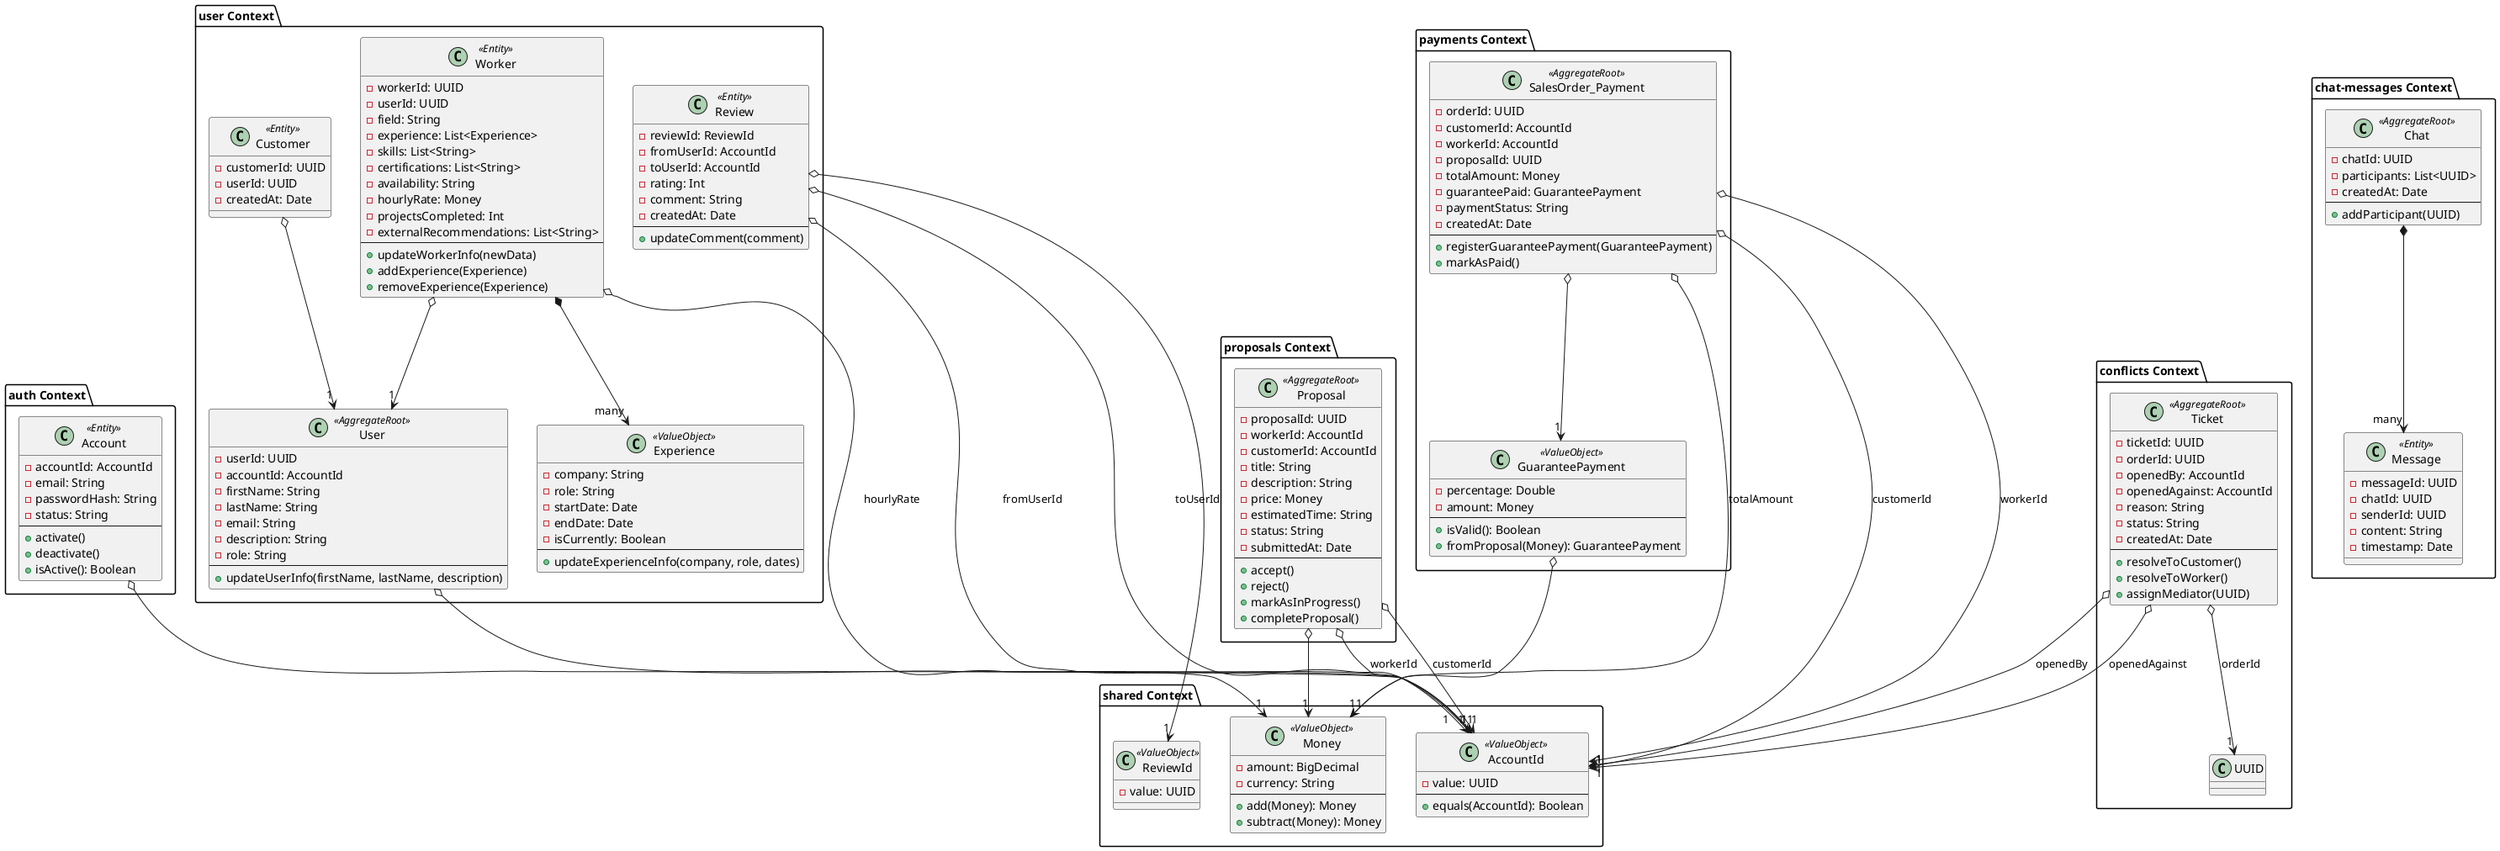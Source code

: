 @startuml classDiagram

' Shared Context
package "shared Context" {
    class Money <<ValueObject>> {
        -amount: BigDecimal
        -currency: String
        --
        +add(Money): Money
        +subtract(Money): Money
    }

    class AccountId <<ValueObject>> {
        -value: UUID
        --
        +equals(AccountId): Boolean
    }

    class ReviewId <<ValueObject>> {
        -value: UUID
    }
}

' Auth Context
package "auth Context" {
    class Account <<Entity>> {
        -accountId: AccountId
        -email: String
        -passwordHash: String
        -status: String
        --
        +activate()
        +deactivate()
        +isActive(): Boolean
    }

    Account o--> "1" AccountId
}

' User Context
package "user Context" {
    class User <<AggregateRoot>> {
        -userId: UUID
        -accountId: AccountId
        -firstName: String
        -lastName: String
        -email: String
        -description: String
        -role: String
        --
        +updateUserInfo(firstName, lastName, description)
    }

    class Customer <<Entity>> {
        -customerId: UUID
        -userId: UUID
        -createdAt: Date
    }

    class Worker <<Entity>> {
        -workerId: UUID
        -userId: UUID
        -field: String
        -experience: List<Experience>
        -skills: List<String>
        -certifications: List<String>
        -availability: String
        -hourlyRate: Money
        -projectsCompleted: Int
        -externalRecommendations: List<String>
        --
        +updateWorkerInfo(newData)
        +addExperience(Experience)
        +removeExperience(Experience)
    }

    class Experience <<ValueObject>> {
        -company: String
        -role: String
        -startDate: Date
        -endDate: Date
        -isCurrently: Boolean
        --
        +updateExperienceInfo(company, role, dates)
    }

    class Review <<Entity>> {
        -reviewId: ReviewId
        -fromUserId: AccountId
        -toUserId: AccountId
        -rating: Int
        -comment: String
        -createdAt: Date
        --
        +updateComment(comment)
    }

    User o--> "1" AccountId
    Customer o--> "1" User
    Worker o--> "1" User
    Worker *--> "many" Experience
    Worker o--> "1" Money : hourlyRate
    Review o--> "1" ReviewId
    Review o--> "1" AccountId : fromUserId
    Review o--> "1" AccountId : toUserId
}

' Proposals Context
package "proposals Context" {
    class Proposal <<AggregateRoot>> {
        -proposalId: UUID
        -workerId: AccountId
        -customerId: AccountId
        -title: String
        -description: String
        -price: Money
        -estimatedTime: String
        -status: String
        -submittedAt: Date
        --
        +accept()
        +reject()
        +markAsInProgress()
        +completeProposal()
    }

    Proposal o--> "1" Money
    Proposal o--> "1" AccountId : workerId
    Proposal o--> "1" AccountId : customerId
}

' Chat-Messages Context
package "chat-messages Context" {
    class Chat <<AggregateRoot>> {
        -chatId: UUID
        -participants: List<UUID>
        -createdAt: Date
        --
        +addParticipant(UUID)
    }

    class Message <<Entity>> {
        -messageId: UUID
        -chatId: UUID
        -senderId: UUID
        -content: String
        -timestamp: Date
    }

    Chat *--> "many" Message
}

' Payments Context
package "payments Context" {
    class SalesOrder_Payment <<AggregateRoot>> {
        -orderId: UUID
        -customerId: AccountId
        -workerId: AccountId
        -proposalId: UUID
        -totalAmount: Money
        -guaranteePaid: GuaranteePayment
        -paymentStatus: String
        -createdAt: Date
        --
        +registerGuaranteePayment(GuaranteePayment)
        +markAsPaid()
    }

    class GuaranteePayment <<ValueObject>> {
        -percentage: Double
        -amount: Money
        --
        +isValid(): Boolean
        +fromProposal(Money): GuaranteePayment
    }

    SalesOrder_Payment o--> "1" Money : totalAmount
    SalesOrder_Payment o--> "1" GuaranteePayment
    SalesOrder_Payment o--> "1" AccountId : customerId
    SalesOrder_Payment o--> "1" AccountId : workerId
    GuaranteePayment o--> "1" Money
}

' Conflicts Context
package "conflicts Context" {
    class Ticket <<AggregateRoot>> {
        -ticketId: UUID
        -orderId: UUID
        -openedBy: AccountId
        -openedAgainst: AccountId
        -reason: String
        -status: String
        -createdAt: Date
        --
        +resolveToCustomer()
        +resolveToWorker()
        +assignMediator(UUID)
    }

    Ticket o--> "1" UUID : orderId
    Ticket o--> "1" AccountId : openedBy
    Ticket o--> "1" AccountId : openedAgainst
}

@enduml
